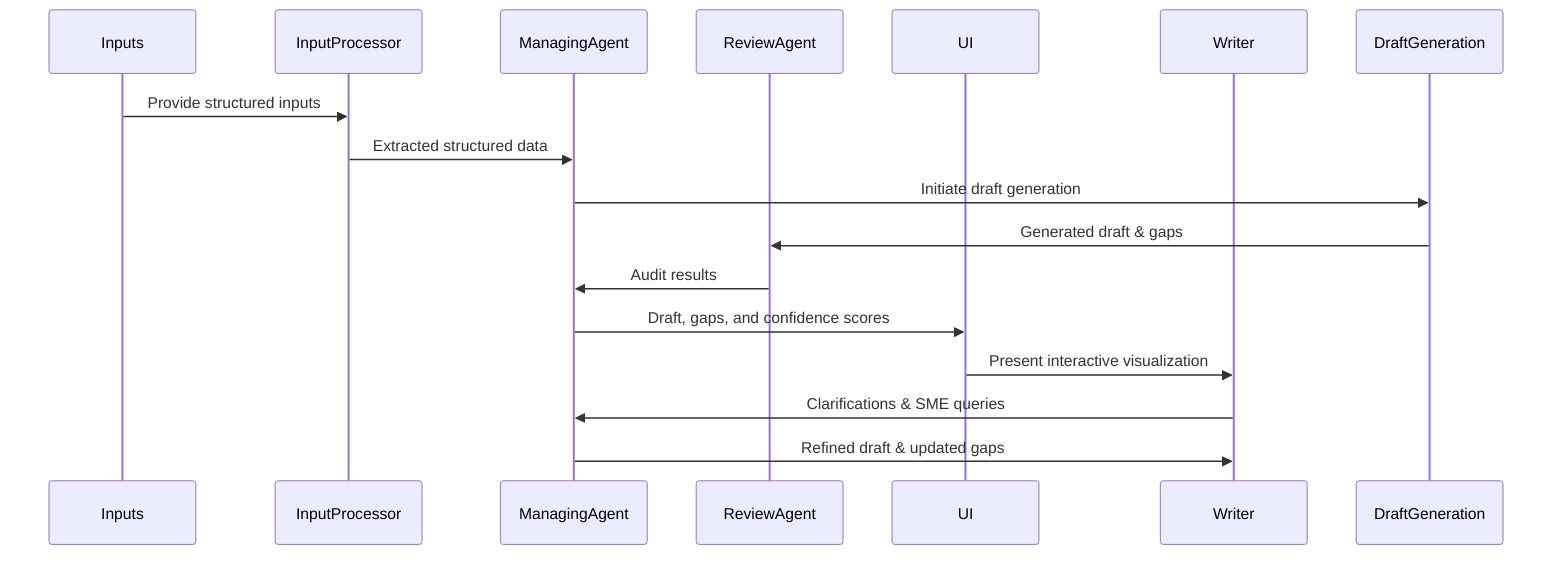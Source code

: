 sequenceDiagram
    participant Inputs
    participant InputProcessor
    participant ManagingAgent
    participant ReviewAgent
    participant UI
    participant Writer

    Inputs ->> InputProcessor: Provide structured inputs
    InputProcessor ->> ManagingAgent: Extracted structured data
    ManagingAgent ->> DraftGeneration: Initiate draft generation
    DraftGeneration ->> ReviewAgent: Generated draft & gaps
    ReviewAgent ->> ManagingAgent: Audit results
    ManagingAgent ->> UI: Draft, gaps, and confidence scores
    UI ->> Writer: Present interactive visualization
    Writer ->> ManagingAgent: Clarifications & SME queries
    ManagingAgent ->> Writer: Refined draft & updated gaps
